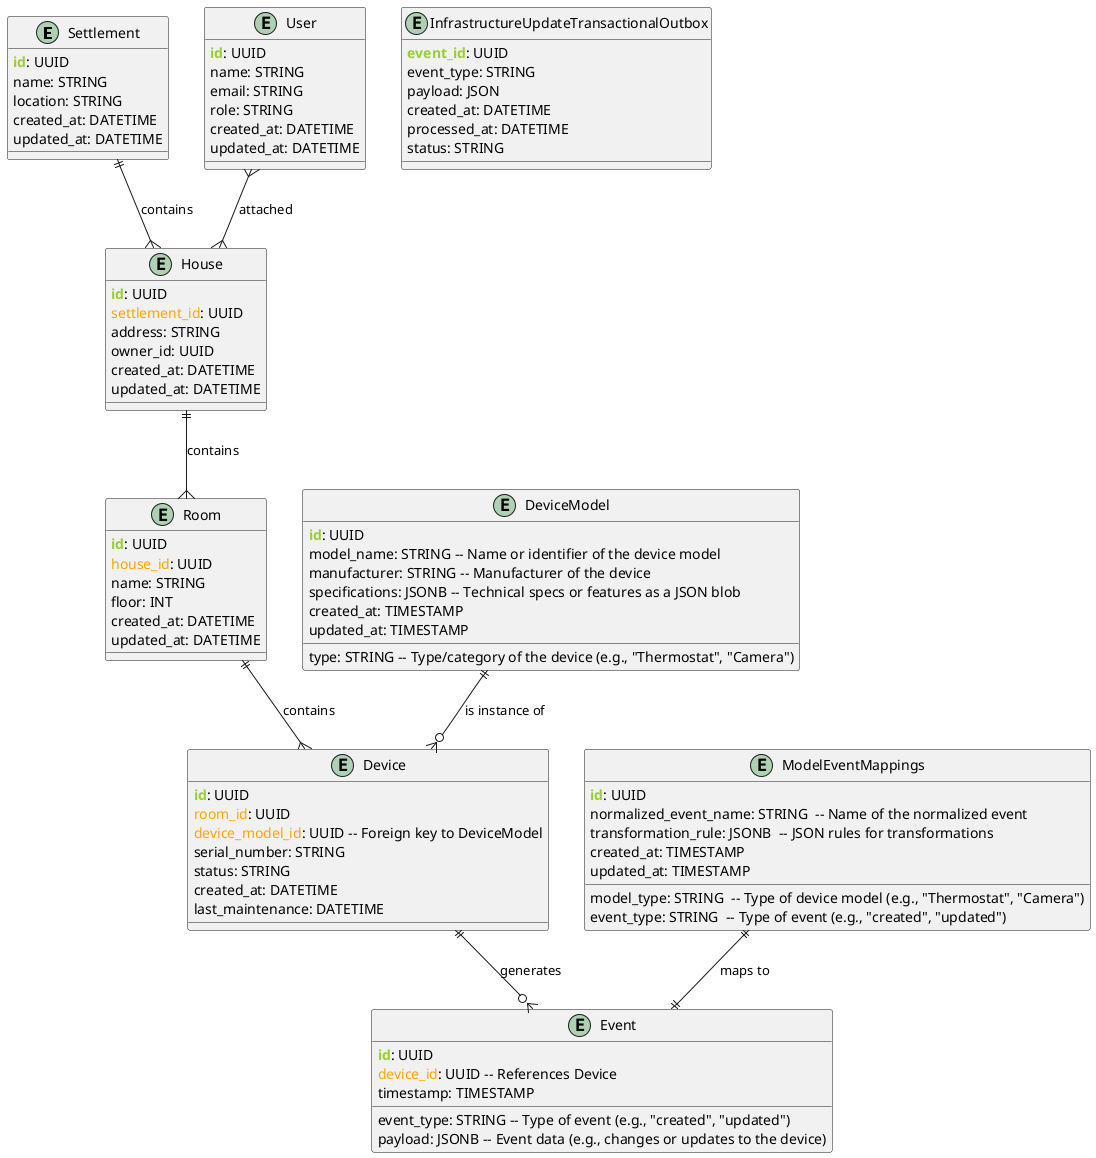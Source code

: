 @startuml
!define primary_key(x) <b><color:yellowgreen>x</color></b>
!define foreign_key(x) <color:orange>x</color>

entity Settlement {
    primary_key(id): UUID
    name: STRING
    location: STRING
    created_at: DATETIME
    updated_at: DATETIME
}

entity House {
    primary_key(id): UUID
    foreign_key(settlement_id): UUID
    address: STRING
    owner_id: UUID
    created_at: DATETIME
    updated_at: DATETIME
}

Settlement ||--{  House : contains

entity Room {
    primary_key(id): UUID
    foreign_key(house_id): UUID
    name: STRING
    floor: INT
    created_at: DATETIME
    updated_at: DATETIME
}

House ||--{ Room : contains

entity Device {
    primary_key(id): UUID
    foreign_key(room_id): UUID
    foreign_key(device_model_id): UUID -- Foreign key to DeviceModel
    serial_number: STRING
    status: STRING
    created_at: DATETIME
    last_maintenance: DATETIME
}

Room ||--{ Device : contains

entity User {
    primary_key(id): UUID
    name: STRING
    email: STRING
    role: STRING
    created_at: DATETIME
    updated_at: DATETIME
}

User }--{ House : attached

entity InfrastructureUpdateTransactionalOutbox {
    primary_key(event_id): UUID
    event_type: STRING
    payload: JSON
    created_at: DATETIME
    processed_at: DATETIME
    status: STRING
}

entity DeviceModel {
    primary_key(id): UUID
    model_name: STRING -- Name or identifier of the device model
    manufacturer: STRING -- Manufacturer of the device
    type: STRING -- Type/category of the device (e.g., "Thermostat", "Camera")
    specifications: JSONB -- Technical specs or features as a JSON blob
    created_at: TIMESTAMP
    updated_at: TIMESTAMP
}

entity Event {
    primary_key(id): UUID
    foreign_key(device_id): UUID -- References Device
    event_type: STRING -- Type of event (e.g., "created", "updated")
    payload: JSONB -- Event data (e.g., changes or updates to the device)
    timestamp: TIMESTAMP
}

entity ModelEventMappings {
    primary_key(id): UUID
    model_type: STRING  -- Type of device model (e.g., "Thermostat", "Camera")
    event_type: STRING  -- Type of event (e.g., "created", "updated")
    normalized_event_name: STRING  -- Name of the normalized event
    transformation_rule: JSONB  -- JSON rules for transformations
    created_at: TIMESTAMP
    updated_at: TIMESTAMP
}

DeviceModel ||--o{ Device : "is instance of"
Device ||--o{ Event : "generates"
ModelEventMappings ||--|| Event : "maps to"

@enduml
